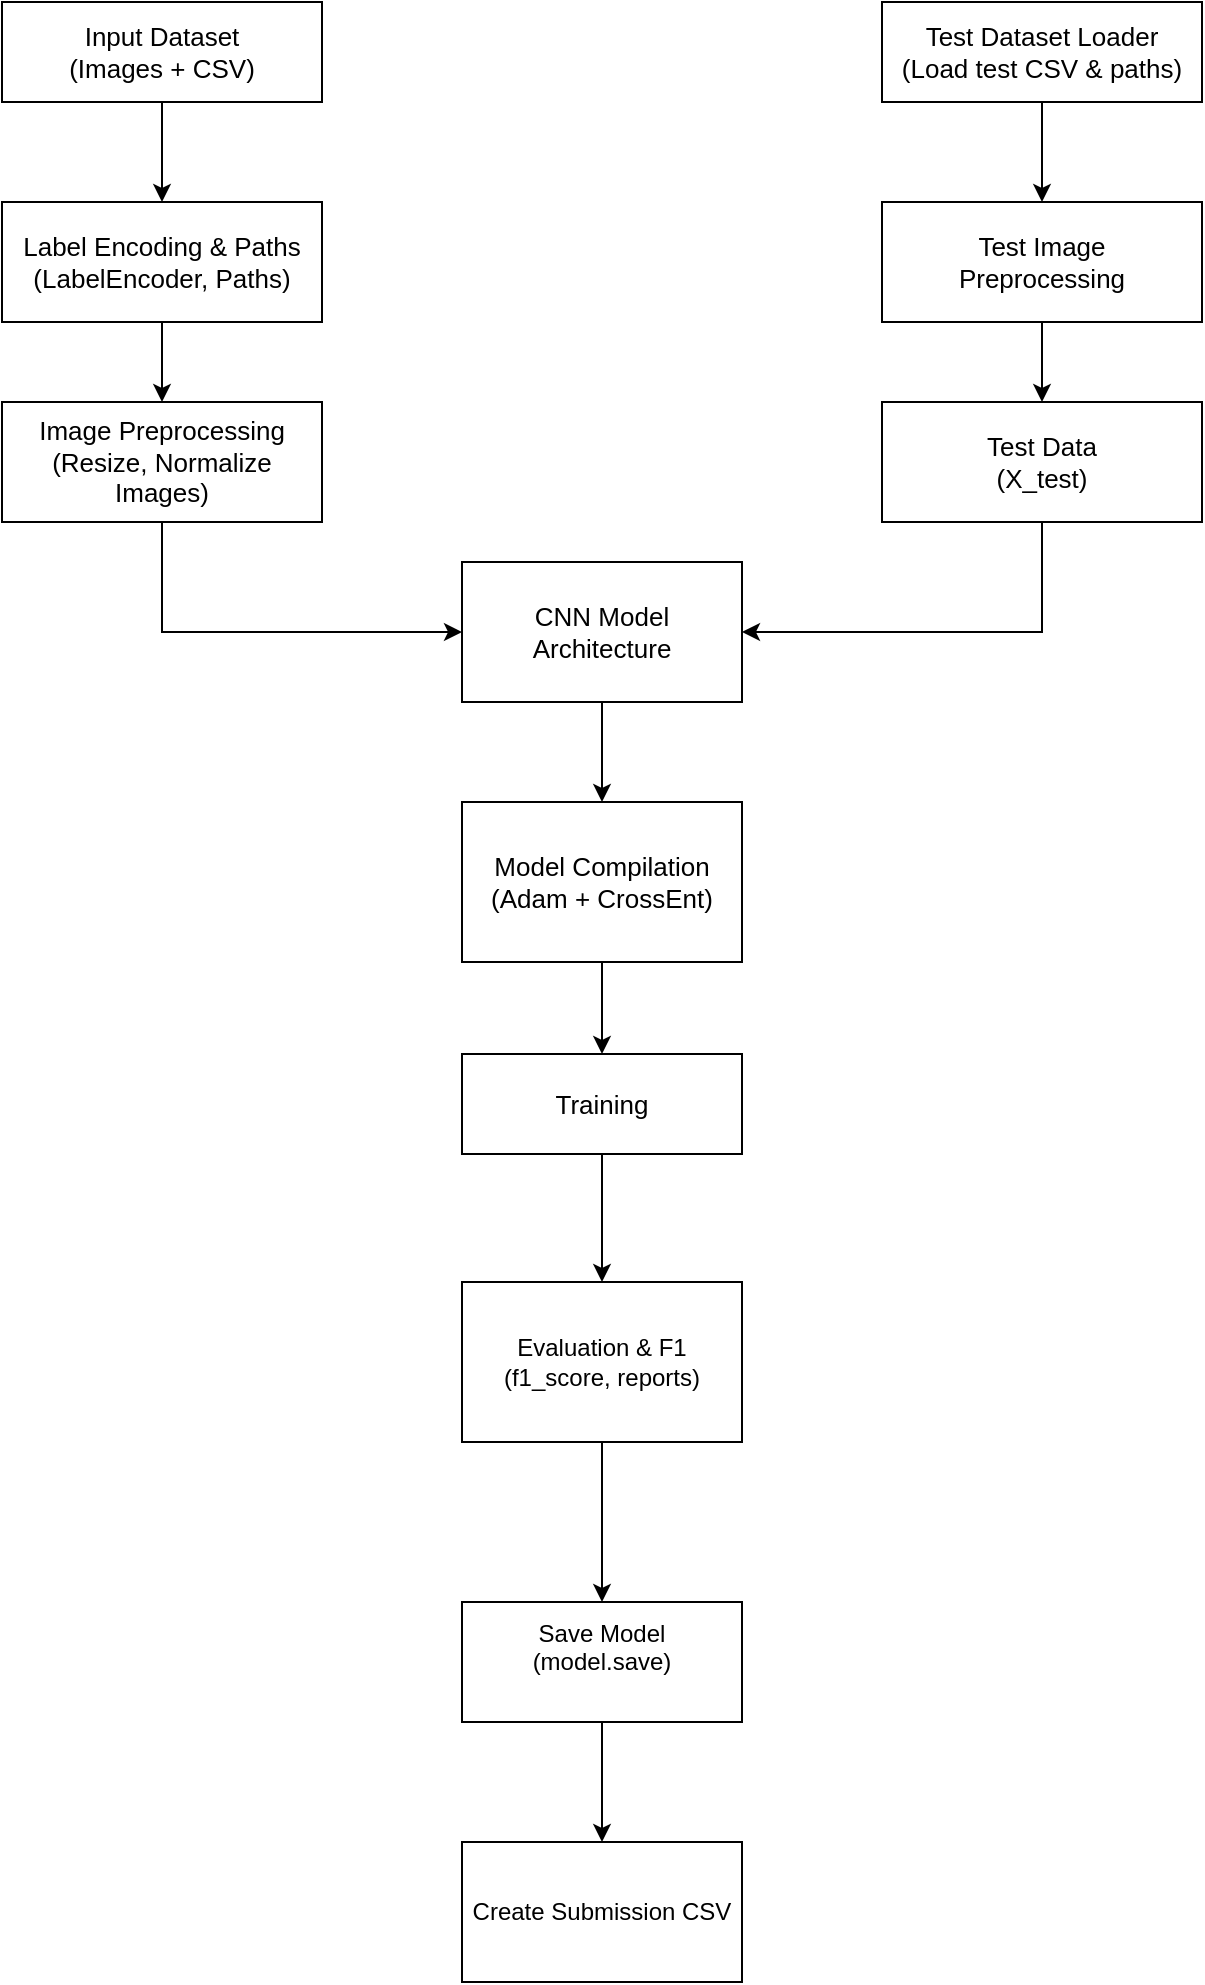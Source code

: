 <mxfile version="27.0.9">
  <diagram name="Page-1" id="B4hLzdrzx6wuS34lx0YS">
    <mxGraphModel dx="988" dy="542" grid="0" gridSize="10" guides="1" tooltips="1" connect="1" arrows="1" fold="1" page="1" pageScale="1" pageWidth="850" pageHeight="1100" math="0" shadow="0">
      <root>
        <mxCell id="0" />
        <mxCell id="1" parent="0" />
        <mxCell id="aypDigCAvRjZUrw1AZJe-13" style="edgeStyle=orthogonalEdgeStyle;rounded=0;orthogonalLoop=1;jettySize=auto;html=1;exitX=0.5;exitY=1;exitDx=0;exitDy=0;entryX=0.5;entryY=0;entryDx=0;entryDy=0;" parent="1" source="aypDigCAvRjZUrw1AZJe-1" target="aypDigCAvRjZUrw1AZJe-3" edge="1">
          <mxGeometry relative="1" as="geometry" />
        </mxCell>
        <mxCell id="aypDigCAvRjZUrw1AZJe-1" value="Input Dataset&lt;br&gt;(Images + CSV)" style="rounded=0;whiteSpace=wrap;html=1;fontSize=13;" parent="1" vertex="1">
          <mxGeometry x="120" y="40" width="160" height="50" as="geometry" />
        </mxCell>
        <mxCell id="aypDigCAvRjZUrw1AZJe-14" style="edgeStyle=orthogonalEdgeStyle;rounded=0;orthogonalLoop=1;jettySize=auto;html=1;exitX=0.5;exitY=1;exitDx=0;exitDy=0;entryX=0.5;entryY=0;entryDx=0;entryDy=0;" parent="1" source="aypDigCAvRjZUrw1AZJe-2" target="aypDigCAvRjZUrw1AZJe-4" edge="1">
          <mxGeometry relative="1" as="geometry" />
        </mxCell>
        <mxCell id="aypDigCAvRjZUrw1AZJe-2" value="Test Dataset Loader&lt;br&gt;(Load test CSV &amp;amp; paths)" style="rounded=0;whiteSpace=wrap;html=1;fontSize=13;" parent="1" vertex="1">
          <mxGeometry x="560" y="40" width="160" height="50" as="geometry" />
        </mxCell>
        <mxCell id="AgyWlR6LU_paJdRjRDen-1" style="edgeStyle=orthogonalEdgeStyle;rounded=0;orthogonalLoop=1;jettySize=auto;html=1;exitX=0.5;exitY=1;exitDx=0;exitDy=0;entryX=0.5;entryY=0;entryDx=0;entryDy=0;" edge="1" parent="1" source="aypDigCAvRjZUrw1AZJe-3" target="aypDigCAvRjZUrw1AZJe-11">
          <mxGeometry relative="1" as="geometry" />
        </mxCell>
        <mxCell id="aypDigCAvRjZUrw1AZJe-3" value="Label Encoding &amp;amp; Paths&lt;br&gt;(LabelEncoder, Paths)" style="rounded=0;whiteSpace=wrap;html=1;fontSize=13;" parent="1" vertex="1">
          <mxGeometry x="120" y="140" width="160" height="60" as="geometry" />
        </mxCell>
        <mxCell id="AgyWlR6LU_paJdRjRDen-2" style="edgeStyle=orthogonalEdgeStyle;rounded=0;orthogonalLoop=1;jettySize=auto;html=1;exitX=0.5;exitY=1;exitDx=0;exitDy=0;entryX=0.5;entryY=0;entryDx=0;entryDy=0;" edge="1" parent="1" source="aypDigCAvRjZUrw1AZJe-4" target="aypDigCAvRjZUrw1AZJe-5">
          <mxGeometry relative="1" as="geometry" />
        </mxCell>
        <mxCell id="aypDigCAvRjZUrw1AZJe-4" value="Test Image &lt;br&gt;Preprocessing" style="rounded=0;whiteSpace=wrap;html=1;fontSize=13;spacingTop=0;" parent="1" vertex="1">
          <mxGeometry x="560" y="140" width="160" height="60" as="geometry" />
        </mxCell>
        <mxCell id="AgyWlR6LU_paJdRjRDen-4" style="edgeStyle=orthogonalEdgeStyle;rounded=0;orthogonalLoop=1;jettySize=auto;html=1;exitX=0.5;exitY=1;exitDx=0;exitDy=0;entryX=1;entryY=0.5;entryDx=0;entryDy=0;" edge="1" parent="1" source="aypDigCAvRjZUrw1AZJe-5" target="aypDigCAvRjZUrw1AZJe-6">
          <mxGeometry relative="1" as="geometry" />
        </mxCell>
        <mxCell id="aypDigCAvRjZUrw1AZJe-5" value="Test Data &lt;br&gt;(X_test)" style="rounded=0;whiteSpace=wrap;html=1;fontSize=13;" parent="1" vertex="1">
          <mxGeometry x="560" y="240" width="160" height="60" as="geometry" />
        </mxCell>
        <mxCell id="AgyWlR6LU_paJdRjRDen-6" style="edgeStyle=orthogonalEdgeStyle;rounded=0;orthogonalLoop=1;jettySize=auto;html=1;exitX=0.5;exitY=1;exitDx=0;exitDy=0;entryX=0.5;entryY=0;entryDx=0;entryDy=0;" edge="1" parent="1" source="aypDigCAvRjZUrw1AZJe-6" target="aypDigCAvRjZUrw1AZJe-7">
          <mxGeometry relative="1" as="geometry" />
        </mxCell>
        <mxCell id="aypDigCAvRjZUrw1AZJe-6" value="CNN Model Architecture" style="rounded=0;whiteSpace=wrap;html=1;fontSize=13;" parent="1" vertex="1">
          <mxGeometry x="350" y="320" width="140" height="70" as="geometry" />
        </mxCell>
        <mxCell id="AgyWlR6LU_paJdRjRDen-7" style="edgeStyle=orthogonalEdgeStyle;rounded=0;orthogonalLoop=1;jettySize=auto;html=1;exitX=0.5;exitY=1;exitDx=0;exitDy=0;entryX=0.5;entryY=0;entryDx=0;entryDy=0;" edge="1" parent="1" source="aypDigCAvRjZUrw1AZJe-7" target="aypDigCAvRjZUrw1AZJe-8">
          <mxGeometry relative="1" as="geometry">
            <mxPoint x="420" y="580" as="targetPoint" />
          </mxGeometry>
        </mxCell>
        <mxCell id="aypDigCAvRjZUrw1AZJe-7" value="Model Compilation&lt;br&gt;(Adam + CrossEnt)" style="rounded=0;whiteSpace=wrap;html=1;fontSize=13;" parent="1" vertex="1">
          <mxGeometry x="350" y="440" width="140" height="80" as="geometry" />
        </mxCell>
        <mxCell id="AgyWlR6LU_paJdRjRDen-8" style="edgeStyle=orthogonalEdgeStyle;rounded=0;orthogonalLoop=1;jettySize=auto;html=1;exitX=0.5;exitY=1;exitDx=0;exitDy=0;entryX=0.5;entryY=0;entryDx=0;entryDy=0;" edge="1" parent="1" source="aypDigCAvRjZUrw1AZJe-8" target="aypDigCAvRjZUrw1AZJe-9">
          <mxGeometry relative="1" as="geometry" />
        </mxCell>
        <mxCell id="aypDigCAvRjZUrw1AZJe-8" value="Training" style="rounded=0;whiteSpace=wrap;html=1;fontSize=13;" parent="1" vertex="1">
          <mxGeometry x="350" y="566" width="140" height="50" as="geometry" />
        </mxCell>
        <mxCell id="AgyWlR6LU_paJdRjRDen-9" style="edgeStyle=orthogonalEdgeStyle;rounded=0;orthogonalLoop=1;jettySize=auto;html=1;exitX=0.5;exitY=1;exitDx=0;exitDy=0;entryX=0.5;entryY=0;entryDx=0;entryDy=0;" edge="1" parent="1" source="aypDigCAvRjZUrw1AZJe-9" target="aypDigCAvRjZUrw1AZJe-10">
          <mxGeometry relative="1" as="geometry">
            <mxPoint x="420" y="810" as="targetPoint" />
          </mxGeometry>
        </mxCell>
        <mxCell id="aypDigCAvRjZUrw1AZJe-9" value="Evaluation &amp;amp; F1&lt;br&gt;(f1_score, reports)" style="rounded=0;whiteSpace=wrap;html=1;" parent="1" vertex="1">
          <mxGeometry x="350" y="680" width="140" height="80" as="geometry" />
        </mxCell>
        <mxCell id="aypDigCAvRjZUrw1AZJe-10" value="&lt;div style=&quot;&quot;&gt;&lt;span style=&quot;background-color: transparent; color: light-dark(rgb(0, 0, 0), rgb(255, 255, 255));&quot;&gt;Save Model&lt;br&gt;&lt;/span&gt;&lt;span class=&quot;selectable-text copyable-text xkrh14z&quot; style=&quot;white-space-collapse: preserve;&quot;&gt;(model.save)&lt;br&gt;&lt;br&gt;&lt;/span&gt;&lt;/div&gt;" style="rounded=0;whiteSpace=wrap;html=1;align=center;" parent="1" vertex="1">
          <mxGeometry x="350" y="840" width="140" height="60" as="geometry" />
        </mxCell>
        <mxCell id="AgyWlR6LU_paJdRjRDen-3" style="edgeStyle=orthogonalEdgeStyle;rounded=0;orthogonalLoop=1;jettySize=auto;html=1;exitX=0.5;exitY=1;exitDx=0;exitDy=0;entryX=0;entryY=0.5;entryDx=0;entryDy=0;" edge="1" parent="1" source="aypDigCAvRjZUrw1AZJe-11" target="aypDigCAvRjZUrw1AZJe-6">
          <mxGeometry relative="1" as="geometry" />
        </mxCell>
        <mxCell id="aypDigCAvRjZUrw1AZJe-11" value="Image Preprocessing&lt;br&gt;(Resize, Normalize Images)" style="rounded=0;whiteSpace=wrap;html=1;fontSize=13;" parent="1" vertex="1">
          <mxGeometry x="120" y="240" width="160" height="60" as="geometry" />
        </mxCell>
        <mxCell id="aypDigCAvRjZUrw1AZJe-12" value="Create Submission CSV" style="rounded=0;whiteSpace=wrap;html=1;" parent="1" vertex="1">
          <mxGeometry x="350" y="960" width="140" height="70" as="geometry" />
        </mxCell>
        <mxCell id="AgyWlR6LU_paJdRjRDen-12" style="edgeStyle=orthogonalEdgeStyle;rounded=0;orthogonalLoop=1;jettySize=auto;html=1;exitX=0.5;exitY=1;exitDx=0;exitDy=0;entryX=0.5;entryY=0;entryDx=0;entryDy=0;" edge="1" parent="1" source="aypDigCAvRjZUrw1AZJe-10" target="aypDigCAvRjZUrw1AZJe-12">
          <mxGeometry relative="1" as="geometry" />
        </mxCell>
      </root>
    </mxGraphModel>
  </diagram>
</mxfile>
